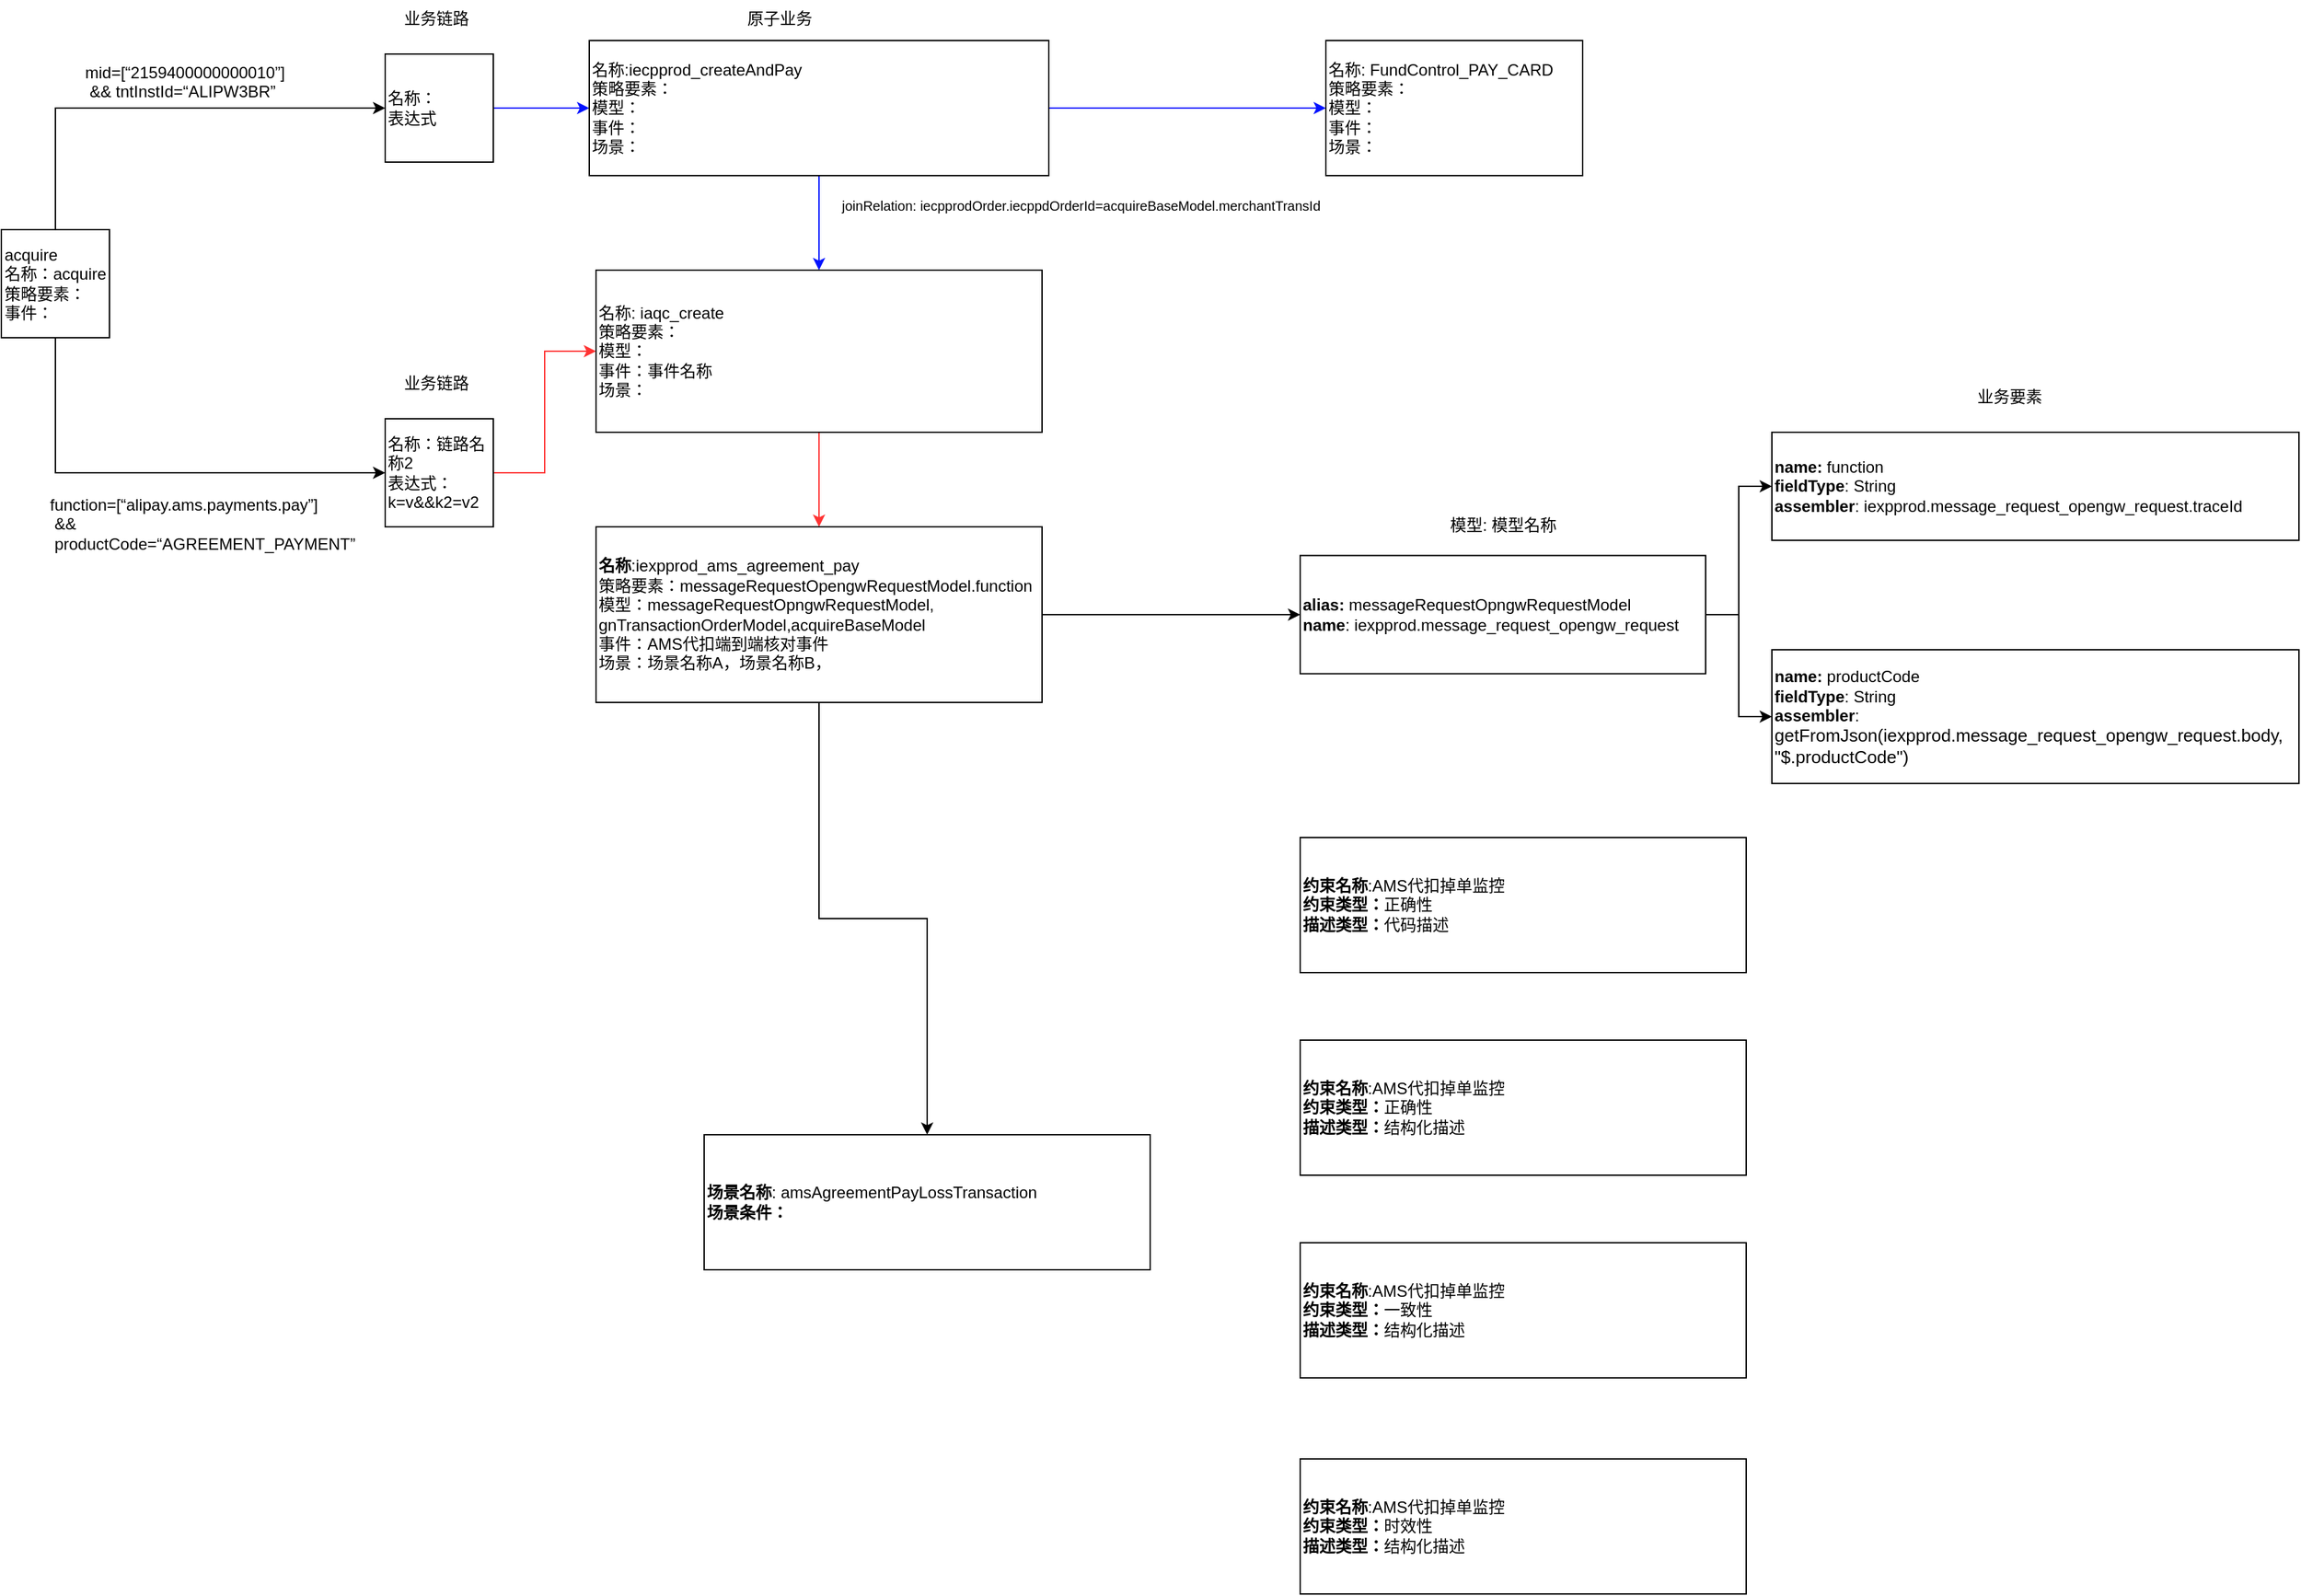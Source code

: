 <mxfile version="15.5.6" type="github">
  <diagram id="C5RBs43oDa-KdzZeNtuy" name="Page-1">
    <mxGraphModel dx="1255" dy="723" grid="1" gridSize="10" guides="1" tooltips="1" connect="1" arrows="1" fold="1" page="1" pageScale="1" pageWidth="827" pageHeight="1169" math="0" shadow="0">
      <root>
        <mxCell id="WIyWlLk6GJQsqaUBKTNV-0" />
        <mxCell id="WIyWlLk6GJQsqaUBKTNV-1" parent="WIyWlLk6GJQsqaUBKTNV-0" />
        <mxCell id="nb_gaPslLwNlG_SoKyud-3" style="edgeStyle=orthogonalEdgeStyle;rounded=0;orthogonalLoop=1;jettySize=auto;html=1;entryX=0;entryY=0.5;entryDx=0;entryDy=0;" edge="1" parent="WIyWlLk6GJQsqaUBKTNV-1" source="nb_gaPslLwNlG_SoKyud-0" target="nb_gaPslLwNlG_SoKyud-1">
          <mxGeometry relative="1" as="geometry">
            <Array as="points">
              <mxPoint x="170" y="140" />
            </Array>
          </mxGeometry>
        </mxCell>
        <mxCell id="nb_gaPslLwNlG_SoKyud-8" style="edgeStyle=orthogonalEdgeStyle;rounded=0;orthogonalLoop=1;jettySize=auto;html=1;entryX=0;entryY=0.5;entryDx=0;entryDy=0;" edge="1" parent="WIyWlLk6GJQsqaUBKTNV-1" source="nb_gaPslLwNlG_SoKyud-0" target="nb_gaPslLwNlG_SoKyud-2">
          <mxGeometry relative="1" as="geometry">
            <Array as="points">
              <mxPoint x="170" y="410" />
            </Array>
          </mxGeometry>
        </mxCell>
        <mxCell id="nb_gaPslLwNlG_SoKyud-0" value="&lt;div style=&quot;text-align: left&quot;&gt;&lt;span&gt;acquire&lt;/span&gt;&lt;/div&gt;&lt;div style=&quot;text-align: left&quot;&gt;&lt;span&gt;名称：acquire&lt;/span&gt;&lt;/div&gt;&lt;div style=&quot;text-align: left&quot;&gt;&lt;span&gt;策略要素：&lt;/span&gt;&lt;/div&gt;&lt;div style=&quot;text-align: left&quot;&gt;&lt;span&gt;事件：&lt;/span&gt;&lt;/div&gt;" style="whiteSpace=wrap;html=1;aspect=fixed;" vertex="1" parent="WIyWlLk6GJQsqaUBKTNV-1">
          <mxGeometry x="130" y="230" width="80" height="80" as="geometry" />
        </mxCell>
        <mxCell id="nb_gaPslLwNlG_SoKyud-15" style="edgeStyle=orthogonalEdgeStyle;rounded=0;orthogonalLoop=1;jettySize=auto;html=1;entryX=0;entryY=0.5;entryDx=0;entryDy=0;strokeColor=#0313FF;" edge="1" parent="WIyWlLk6GJQsqaUBKTNV-1" source="nb_gaPslLwNlG_SoKyud-1" target="nb_gaPslLwNlG_SoKyud-11">
          <mxGeometry relative="1" as="geometry" />
        </mxCell>
        <mxCell id="nb_gaPslLwNlG_SoKyud-1" value="名称：&lt;br&gt;表达式" style="whiteSpace=wrap;html=1;aspect=fixed;align=left;" vertex="1" parent="WIyWlLk6GJQsqaUBKTNV-1">
          <mxGeometry x="414" y="100" width="80" height="80" as="geometry" />
        </mxCell>
        <mxCell id="nb_gaPslLwNlG_SoKyud-16" style="edgeStyle=orthogonalEdgeStyle;rounded=0;orthogonalLoop=1;jettySize=auto;html=1;entryX=0;entryY=0.5;entryDx=0;entryDy=0;strokeColor=#FF3333;" edge="1" parent="WIyWlLk6GJQsqaUBKTNV-1" source="nb_gaPslLwNlG_SoKyud-2" target="nb_gaPslLwNlG_SoKyud-12">
          <mxGeometry relative="1" as="geometry" />
        </mxCell>
        <mxCell id="nb_gaPslLwNlG_SoKyud-2" value="名称：链路名称2&lt;br&gt;表达式：k=v&amp;amp;&amp;amp;k2=v2" style="whiteSpace=wrap;html=1;aspect=fixed;align=left;" vertex="1" parent="WIyWlLk6GJQsqaUBKTNV-1">
          <mxGeometry x="414" y="370" width="80" height="80" as="geometry" />
        </mxCell>
        <mxCell id="nb_gaPslLwNlG_SoKyud-4" value="mid=[“2159400000000010”]&#xa; &amp;&amp; tntInstId=“ALIPW3BR”" style="text;whiteSpace=wrap;html=1;" vertex="1" parent="WIyWlLk6GJQsqaUBKTNV-1">
          <mxGeometry x="190" y="100" width="170" height="40" as="geometry" />
        </mxCell>
        <mxCell id="nb_gaPslLwNlG_SoKyud-6" value="业务链路" style="text;whiteSpace=wrap;html=1;" vertex="1" parent="WIyWlLk6GJQsqaUBKTNV-1">
          <mxGeometry x="426" y="60" width="56" height="30" as="geometry" />
        </mxCell>
        <mxCell id="nb_gaPslLwNlG_SoKyud-7" value="function=[“alipay.ams.payments.pay”]&#xa; &amp;&amp;&#xa; productCode=“AGREEMENT_PAYMENT”" style="text;whiteSpace=wrap;html=1;" vertex="1" parent="WIyWlLk6GJQsqaUBKTNV-1">
          <mxGeometry x="164" y="420" width="250" height="60" as="geometry" />
        </mxCell>
        <mxCell id="nb_gaPslLwNlG_SoKyud-10" value="原子业务" style="text;whiteSpace=wrap;html=1;" vertex="1" parent="WIyWlLk6GJQsqaUBKTNV-1">
          <mxGeometry x="680" y="60" width="56" height="30" as="geometry" />
        </mxCell>
        <mxCell id="nb_gaPslLwNlG_SoKyud-14" style="edgeStyle=orthogonalEdgeStyle;rounded=0;orthogonalLoop=1;jettySize=auto;html=1;strokeColor=#0313FF;" edge="1" parent="WIyWlLk6GJQsqaUBKTNV-1" source="nb_gaPslLwNlG_SoKyud-11" target="nb_gaPslLwNlG_SoKyud-12">
          <mxGeometry relative="1" as="geometry" />
        </mxCell>
        <mxCell id="nb_gaPslLwNlG_SoKyud-21" style="edgeStyle=orthogonalEdgeStyle;rounded=0;orthogonalLoop=1;jettySize=auto;html=1;fontSize=10;fontColor=#000000;strokeColor=#0313FF;" edge="1" parent="WIyWlLk6GJQsqaUBKTNV-1" source="nb_gaPslLwNlG_SoKyud-11" target="nb_gaPslLwNlG_SoKyud-19">
          <mxGeometry relative="1" as="geometry" />
        </mxCell>
        <mxCell id="nb_gaPslLwNlG_SoKyud-11" value="&lt;span&gt;名称:iecpprod_createAndPay&lt;br&gt;&lt;/span&gt;策略要素：&lt;br&gt;模型：&lt;br&gt;事件：&lt;br&gt;场景：" style="rounded=0;whiteSpace=wrap;html=1;strokeColor=#000000;align=left;" vertex="1" parent="WIyWlLk6GJQsqaUBKTNV-1">
          <mxGeometry x="565" y="90" width="340" height="100" as="geometry" />
        </mxCell>
        <mxCell id="nb_gaPslLwNlG_SoKyud-17" value="" style="edgeStyle=orthogonalEdgeStyle;rounded=0;orthogonalLoop=1;jettySize=auto;html=1;strokeColor=#FF3333;" edge="1" parent="WIyWlLk6GJQsqaUBKTNV-1" source="nb_gaPslLwNlG_SoKyud-12" target="nb_gaPslLwNlG_SoKyud-13">
          <mxGeometry relative="1" as="geometry" />
        </mxCell>
        <mxCell id="nb_gaPslLwNlG_SoKyud-12" value="&lt;span&gt;名称: iaqc_create&lt;br&gt;&lt;/span&gt;策略要素：&lt;br&gt;模型：&lt;br&gt;事件：事件名称&lt;br&gt;场景：" style="rounded=0;whiteSpace=wrap;html=1;strokeColor=#000000;align=left;" vertex="1" parent="WIyWlLk6GJQsqaUBKTNV-1">
          <mxGeometry x="570" y="260" width="330" height="120" as="geometry" />
        </mxCell>
        <mxCell id="nb_gaPslLwNlG_SoKyud-24" value="" style="edgeStyle=orthogonalEdgeStyle;rounded=0;orthogonalLoop=1;jettySize=auto;html=1;fontSize=10;fontColor=#000000;strokeColor=#000000;" edge="1" parent="WIyWlLk6GJQsqaUBKTNV-1" source="nb_gaPslLwNlG_SoKyud-13" target="nb_gaPslLwNlG_SoKyud-23">
          <mxGeometry relative="1" as="geometry" />
        </mxCell>
        <mxCell id="nb_gaPslLwNlG_SoKyud-32" style="edgeStyle=orthogonalEdgeStyle;rounded=0;orthogonalLoop=1;jettySize=auto;html=1;fontFamily=Helvetica;fontSize=12;fontColor=#000000;strokeColor=#000000;" edge="1" parent="WIyWlLk6GJQsqaUBKTNV-1" source="nb_gaPslLwNlG_SoKyud-13" target="nb_gaPslLwNlG_SoKyud-25">
          <mxGeometry relative="1" as="geometry" />
        </mxCell>
        <mxCell id="nb_gaPslLwNlG_SoKyud-13" value="&lt;b&gt;名称&lt;/b&gt;:iexpprod_ams_agreement_pay&lt;br&gt;策略要素：messageRequestOpengwRequestModel.function&lt;br&gt;模型：messageRequestOpngwRequestModel, gnTransactionOrderModel,acquireBaseModel&lt;br&gt;事件：AMS代扣端到端核对事件&lt;br&gt;场景：场景名称A，场景名称B，" style="rounded=0;whiteSpace=wrap;html=1;strokeColor=#000000;align=left;" vertex="1" parent="WIyWlLk6GJQsqaUBKTNV-1">
          <mxGeometry x="570" y="450" width="330" height="130" as="geometry" />
        </mxCell>
        <mxCell id="nb_gaPslLwNlG_SoKyud-18" value="业务链路" style="text;whiteSpace=wrap;html=1;" vertex="1" parent="WIyWlLk6GJQsqaUBKTNV-1">
          <mxGeometry x="426" y="330" width="56" height="30" as="geometry" />
        </mxCell>
        <mxCell id="nb_gaPslLwNlG_SoKyud-19" value="&lt;span&gt;名称: FundControl_PAY_CARD&lt;br&gt;&lt;/span&gt;策略要素：&lt;br&gt;模型：&lt;br&gt;事件：&lt;br&gt;场景：" style="rounded=0;whiteSpace=wrap;html=1;strokeColor=#000000;align=left;" vertex="1" parent="WIyWlLk6GJQsqaUBKTNV-1">
          <mxGeometry x="1110" y="90" width="190" height="100" as="geometry" />
        </mxCell>
        <mxCell id="nb_gaPslLwNlG_SoKyud-20" value="&lt;p style=&quot;font-size: 10px&quot;&gt;joinRelation:&lt;span style=&quot;background-color: rgb(255 , 255 , 255) ; font-size: 10px&quot;&gt;&amp;nbsp;&lt;span style=&quot;font-size: 10px&quot;&gt;iecpprodOrder.iecppdOrderId=acquireBaseModel.merchantTransId&lt;/span&gt;&lt;/span&gt;&lt;/p&gt;" style="text;whiteSpace=wrap;html=1;" vertex="1" parent="WIyWlLk6GJQsqaUBKTNV-1">
          <mxGeometry x="750" y="190" width="170" height="40" as="geometry" />
        </mxCell>
        <mxCell id="nb_gaPslLwNlG_SoKyud-28" style="edgeStyle=orthogonalEdgeStyle;rounded=0;orthogonalLoop=1;jettySize=auto;html=1;exitX=1;exitY=0.5;exitDx=0;exitDy=0;entryX=0;entryY=0.5;entryDx=0;entryDy=0;fontSize=10;fontColor=#000000;strokeColor=#000000;" edge="1" parent="WIyWlLk6GJQsqaUBKTNV-1" source="nb_gaPslLwNlG_SoKyud-23" target="nb_gaPslLwNlG_SoKyud-27">
          <mxGeometry relative="1" as="geometry" />
        </mxCell>
        <mxCell id="nb_gaPslLwNlG_SoKyud-29" style="edgeStyle=orthogonalEdgeStyle;rounded=0;orthogonalLoop=1;jettySize=auto;html=1;entryX=0;entryY=0.5;entryDx=0;entryDy=0;fontSize=10;fontColor=#000000;strokeColor=#000000;" edge="1" parent="WIyWlLk6GJQsqaUBKTNV-1" source="nb_gaPslLwNlG_SoKyud-23" target="nb_gaPslLwNlG_SoKyud-26">
          <mxGeometry relative="1" as="geometry" />
        </mxCell>
        <mxCell id="nb_gaPslLwNlG_SoKyud-23" value="&lt;b&gt;alias:&lt;/b&gt; messageRequestOpngwRequestModel&lt;br&gt;&lt;b&gt;name&lt;/b&gt;: iexpprod.message_request_opengw_request" style="whiteSpace=wrap;html=1;rounded=0;align=left;" vertex="1" parent="WIyWlLk6GJQsqaUBKTNV-1">
          <mxGeometry x="1091" y="471.25" width="300" height="87.5" as="geometry" />
        </mxCell>
        <mxCell id="nb_gaPslLwNlG_SoKyud-25" value="&lt;b&gt;场景名称&lt;/b&gt;:&amp;nbsp;&lt;span style=&quot;background-color: rgb(255 , 255 , 255)&quot;&gt;&lt;font style=&quot;font-size: 12px&quot;&gt;amsAgreementPayLossTransaction&lt;/font&gt;&lt;/span&gt;&lt;br&gt;&lt;b&gt;场景条件：&lt;/b&gt;" style="rounded=0;whiteSpace=wrap;html=1;strokeColor=#000000;align=left;" vertex="1" parent="WIyWlLk6GJQsqaUBKTNV-1">
          <mxGeometry x="650" y="900" width="330" height="100" as="geometry" />
        </mxCell>
        <mxCell id="nb_gaPslLwNlG_SoKyud-26" value="&lt;b&gt;name:&lt;/b&gt;&amp;nbsp;productCode&lt;br&gt;&lt;b&gt;fieldType&lt;/b&gt;: String&lt;br&gt;&lt;b&gt;assembler&lt;/b&gt;: &lt;span style=&quot;font-size: 9.8pt ; background-color: rgb(255 , 255 , 255)&quot;&gt;getFromJson(iexpprod.message_request_opengw_request.body, &quot;$.productCode&quot;&lt;/span&gt;&lt;span style=&quot;font-size: 9.8pt ; background-color: rgb(255 , 255 , 255)&quot;&gt;)&lt;/span&gt;" style="whiteSpace=wrap;html=1;rounded=0;align=left;" vertex="1" parent="WIyWlLk6GJQsqaUBKTNV-1">
          <mxGeometry x="1440" y="541" width="390" height="99" as="geometry" />
        </mxCell>
        <mxCell id="nb_gaPslLwNlG_SoKyud-27" value="&lt;b&gt;name:&lt;/b&gt; function&lt;br&gt;&lt;b&gt;fieldType&lt;/b&gt;: String&lt;br&gt;&lt;b&gt;assembler&lt;/b&gt;: iexpprod.message_request_opengw_request.traceId" style="whiteSpace=wrap;html=1;rounded=0;align=left;" vertex="1" parent="WIyWlLk6GJQsqaUBKTNV-1">
          <mxGeometry x="1440" y="380" width="390" height="80" as="geometry" />
        </mxCell>
        <mxCell id="nb_gaPslLwNlG_SoKyud-30" value="模型: 模型名称" style="text;whiteSpace=wrap;html=1;" vertex="1" parent="WIyWlLk6GJQsqaUBKTNV-1">
          <mxGeometry x="1200" y="435" width="90" height="30" as="geometry" />
        </mxCell>
        <mxCell id="nb_gaPslLwNlG_SoKyud-31" value="业务要素" style="text;whiteSpace=wrap;html=1;" vertex="1" parent="WIyWlLk6GJQsqaUBKTNV-1">
          <mxGeometry x="1590" y="340" width="56" height="30" as="geometry" />
        </mxCell>
        <mxCell id="nb_gaPslLwNlG_SoKyud-33" value="&lt;b&gt;约束名称&lt;/b&gt;:&lt;span style=&quot;background-color: rgb(255 , 255 , 255)&quot;&gt;AMS代扣掉单监控&lt;/span&gt;&lt;br&gt;&lt;b&gt;约束类型：&lt;/b&gt;正确性&lt;br&gt;&lt;b&gt;描述类型：&lt;/b&gt;代码描述" style="rounded=0;whiteSpace=wrap;html=1;strokeColor=#000000;align=left;" vertex="1" parent="WIyWlLk6GJQsqaUBKTNV-1">
          <mxGeometry x="1091" y="680" width="330" height="100" as="geometry" />
        </mxCell>
        <mxCell id="nb_gaPslLwNlG_SoKyud-34" value="&lt;b&gt;约束名称&lt;/b&gt;:&lt;span style=&quot;background-color: rgb(255 , 255 , 255)&quot;&gt;AMS代扣掉单监控&lt;/span&gt;&lt;br&gt;&lt;b&gt;约束类型：&lt;/b&gt;正确性&lt;br&gt;&lt;b&gt;描述类型：&lt;/b&gt;结构化描述" style="rounded=0;whiteSpace=wrap;html=1;strokeColor=#000000;align=left;" vertex="1" parent="WIyWlLk6GJQsqaUBKTNV-1">
          <mxGeometry x="1091" y="830" width="330" height="100" as="geometry" />
        </mxCell>
        <mxCell id="nb_gaPslLwNlG_SoKyud-35" value="&lt;b&gt;约束名称&lt;/b&gt;:&lt;span style=&quot;background-color: rgb(255 , 255 , 255)&quot;&gt;AMS代扣掉单监控&lt;/span&gt;&lt;br&gt;&lt;b&gt;约束类型：&lt;/b&gt;一致性&lt;br&gt;&lt;b&gt;描述类型：&lt;/b&gt;结构化描述" style="rounded=0;whiteSpace=wrap;html=1;strokeColor=#000000;align=left;" vertex="1" parent="WIyWlLk6GJQsqaUBKTNV-1">
          <mxGeometry x="1091" y="980" width="330" height="100" as="geometry" />
        </mxCell>
        <mxCell id="nb_gaPslLwNlG_SoKyud-36" value="&lt;b&gt;约束名称&lt;/b&gt;:&lt;span style=&quot;background-color: rgb(255 , 255 , 255)&quot;&gt;AMS代扣掉单监控&lt;/span&gt;&lt;br&gt;&lt;b&gt;约束类型：&lt;/b&gt;时效性&lt;br&gt;&lt;b&gt;描述类型：&lt;/b&gt;结构化描述" style="rounded=0;whiteSpace=wrap;html=1;strokeColor=#000000;align=left;" vertex="1" parent="WIyWlLk6GJQsqaUBKTNV-1">
          <mxGeometry x="1091" y="1140" width="330" height="100" as="geometry" />
        </mxCell>
      </root>
    </mxGraphModel>
  </diagram>
</mxfile>
